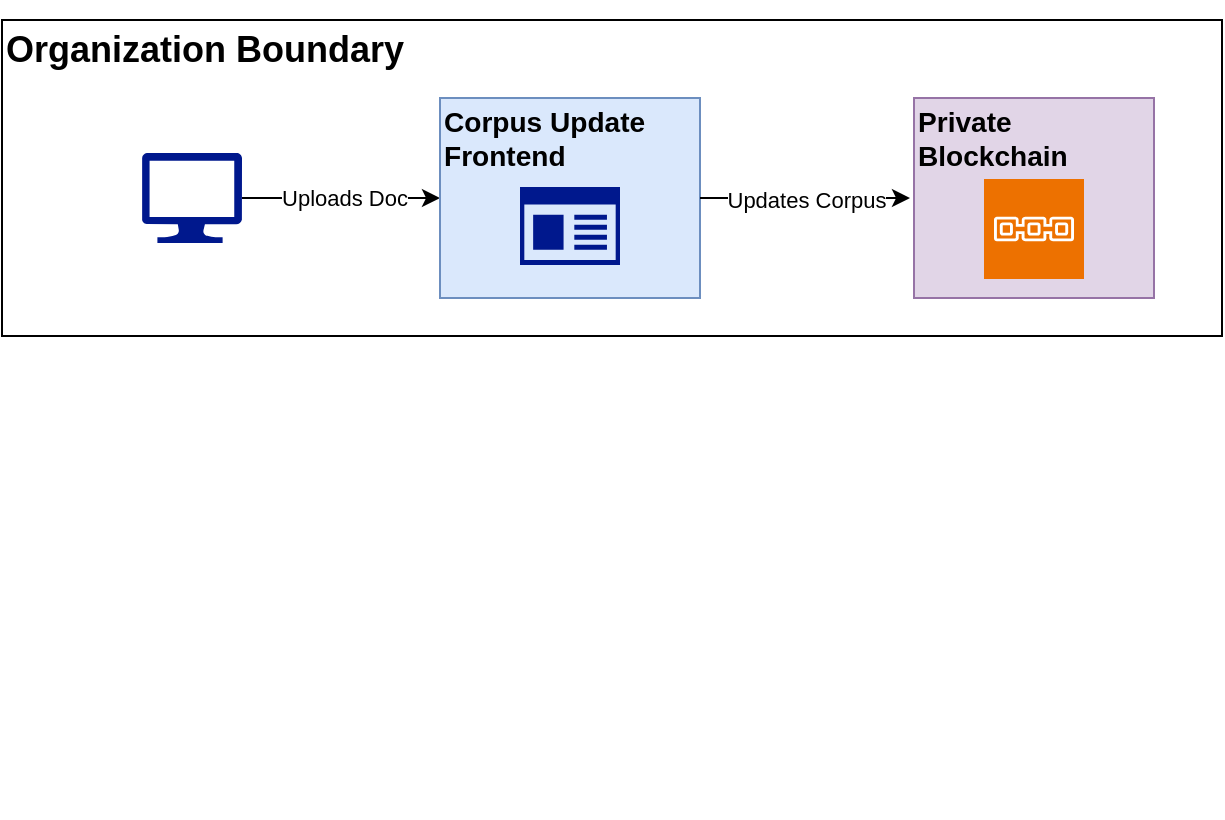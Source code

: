 <mxfile version="24.7.16">
  <diagram name="Page-1" id="RHXMkg8_H6TQGiqPr1Bk">
    <mxGraphModel dx="1180" dy="1875" grid="1" gridSize="10" guides="1" tooltips="1" connect="1" arrows="1" fold="1" page="1" pageScale="1" pageWidth="850" pageHeight="1100" math="0" shadow="0">
      <root>
        <mxCell id="0" />
        <mxCell id="1" parent="0" />
        <mxCell id="zv_h5Y6OcpjjRqXLdyc9-14" value="&lt;h2&gt;Organization Boundary&lt;/h2&gt;" style="rounded=0;whiteSpace=wrap;html=1;align=left;verticalAlign=top;labelPosition=center;verticalLabelPosition=middle;spacing=2;spacingLeft=0;spacingBottom=0;spacingTop=-17;" parent="1" vertex="1">
          <mxGeometry x="159" y="2" width="610" height="158" as="geometry" />
        </mxCell>
        <mxCell id="zv_h5Y6OcpjjRqXLdyc9-54" style="edgeStyle=orthogonalEdgeStyle;rounded=0;orthogonalLoop=1;jettySize=auto;html=1;exitX=1;exitY=0.5;exitDx=0;exitDy=0;exitPerimeter=0;entryX=0;entryY=0.5;entryDx=0;entryDy=0;" parent="1" source="KIqIY7wPr9Du4U6m_4qA-11" target="zv_h5Y6OcpjjRqXLdyc9-15" edge="1">
          <mxGeometry relative="1" as="geometry">
            <mxPoint x="275" y="91" as="sourcePoint" />
          </mxGeometry>
        </mxCell>
        <mxCell id="KIqIY7wPr9Du4U6m_4qA-12" value="Uploads Doc" style="edgeLabel;html=1;align=center;verticalAlign=middle;resizable=0;points=[];" parent="zv_h5Y6OcpjjRqXLdyc9-54" vertex="1" connectable="0">
          <mxGeometry x="0.023" y="-2" relative="1" as="geometry">
            <mxPoint y="-2" as="offset" />
          </mxGeometry>
        </mxCell>
        <mxCell id="zv_h5Y6OcpjjRqXLdyc9-16" value="" style="group;textShadow=1;" parent="1" vertex="1" connectable="0">
          <mxGeometry x="378" y="41" width="130" height="131" as="geometry" />
        </mxCell>
        <mxCell id="zv_h5Y6OcpjjRqXLdyc9-15" value="&lt;h3&gt;Corpus Update Frontend&lt;/h3&gt;" style="rounded=0;whiteSpace=wrap;html=1;align=left;verticalAlign=top;labelPosition=center;verticalLabelPosition=middle;spacing=2;spacingLeft=0;spacingBottom=0;spacingTop=-17;fillColor=#dae8fc;strokeColor=#6c8ebf;" parent="zv_h5Y6OcpjjRqXLdyc9-16" vertex="1">
          <mxGeometry width="130" height="100" as="geometry" />
        </mxCell>
        <mxCell id="zv_h5Y6OcpjjRqXLdyc9-10" value="" style="sketch=0;aspect=fixed;pointerEvents=1;shadow=0;dashed=0;html=1;strokeColor=none;labelPosition=center;verticalLabelPosition=bottom;verticalAlign=top;align=center;fillColor=#00188D;shape=mxgraph.mscae.enterprise.app_generic" parent="zv_h5Y6OcpjjRqXLdyc9-16" vertex="1">
          <mxGeometry x="40" y="44.5" width="50" height="39" as="geometry" />
        </mxCell>
        <mxCell id="zv_h5Y6OcpjjRqXLdyc9-26" value="" style="group;textShadow=1;" parent="1" vertex="1" connectable="0">
          <mxGeometry x="615" y="41" width="120" height="360" as="geometry" />
        </mxCell>
        <mxCell id="zv_h5Y6OcpjjRqXLdyc9-25" value="&lt;h3&gt;Private Blockchain&lt;/h3&gt;" style="rounded=0;whiteSpace=wrap;html=1;fillColor=#e1d5e7;strokeColor=#9673a6;verticalAlign=top;align=left;spacingTop=-17;" parent="zv_h5Y6OcpjjRqXLdyc9-26" vertex="1">
          <mxGeometry width="120" height="100" as="geometry" />
        </mxCell>
        <mxCell id="KIqIY7wPr9Du4U6m_4qA-6" value="" style="sketch=0;points=[[0,0,0],[0.25,0,0],[0.5,0,0],[0.75,0,0],[1,0,0],[0,1,0],[0.25,1,0],[0.5,1,0],[0.75,1,0],[1,1,0],[0,0.25,0],[0,0.5,0],[0,0.75,0],[1,0.25,0],[1,0.5,0],[1,0.75,0]];outlineConnect=0;fontColor=#232F3E;fillColor=#ED7100;strokeColor=#ffffff;dashed=0;verticalLabelPosition=bottom;verticalAlign=top;align=center;html=1;fontSize=12;fontStyle=0;aspect=fixed;shape=mxgraph.aws4.resourceIcon;resIcon=mxgraph.aws4.blockchain;" parent="zv_h5Y6OcpjjRqXLdyc9-26" vertex="1">
          <mxGeometry x="35" y="40.5" width="50" height="50" as="geometry" />
        </mxCell>
        <mxCell id="zv_h5Y6OcpjjRqXLdyc9-48" value="Updates Corpus" style="edgeStyle=orthogonalEdgeStyle;rounded=0;orthogonalLoop=1;jettySize=auto;html=1;exitX=1;exitY=0.5;exitDx=0;exitDy=0;" parent="1" source="zv_h5Y6OcpjjRqXLdyc9-15" edge="1">
          <mxGeometry relative="1" as="geometry">
            <mxPoint x="613" y="91" as="targetPoint" />
          </mxGeometry>
        </mxCell>
        <mxCell id="KIqIY7wPr9Du4U6m_4qA-11" value="" style="sketch=0;aspect=fixed;pointerEvents=1;shadow=0;dashed=0;html=1;strokeColor=none;labelPosition=center;verticalLabelPosition=bottom;verticalAlign=top;align=center;fillColor=#00188D;shape=mxgraph.azure.computer" parent="1" vertex="1">
          <mxGeometry x="229" y="68.5" width="50" height="45" as="geometry" />
        </mxCell>
      </root>
    </mxGraphModel>
  </diagram>
</mxfile>
